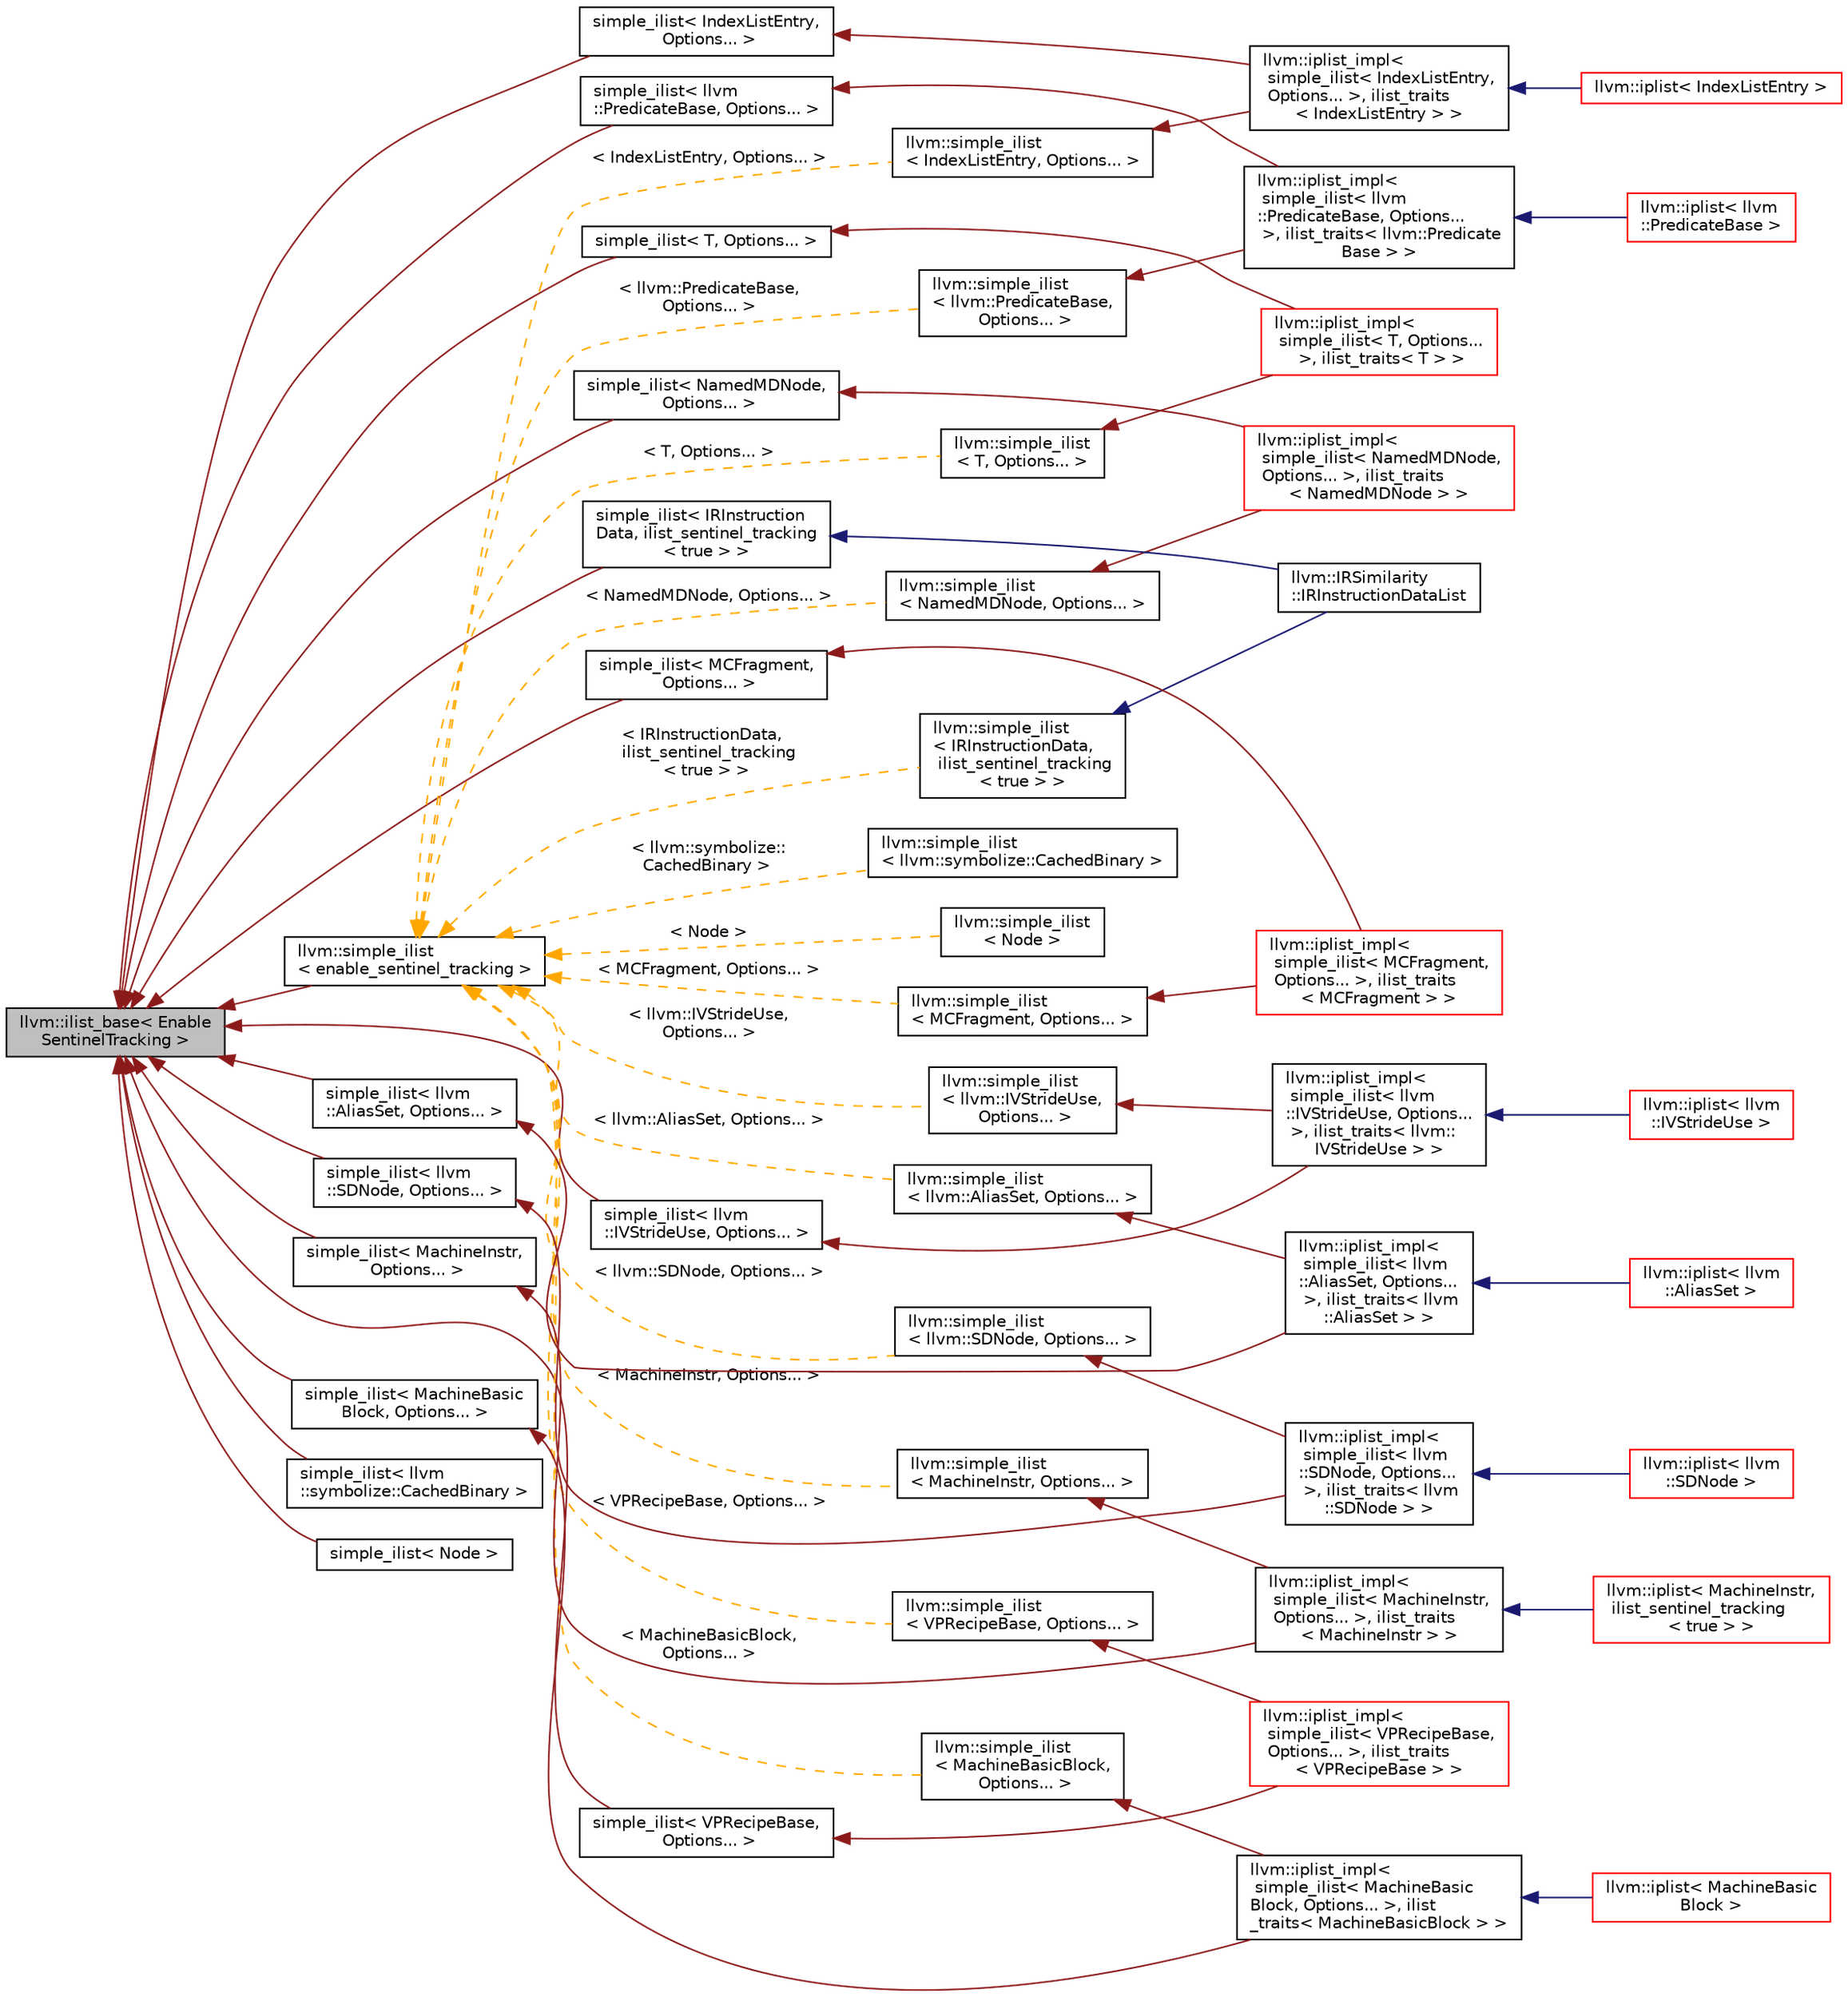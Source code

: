 digraph "llvm::ilist_base&lt; EnableSentinelTracking &gt;"
{
 // LATEX_PDF_SIZE
  bgcolor="transparent";
  edge [fontname="Helvetica",fontsize="10",labelfontname="Helvetica",labelfontsize="10"];
  node [fontname="Helvetica",fontsize="10",shape=record];
  rankdir="LR";
  Node1 [label="llvm::ilist_base\< Enable\lSentinelTracking \>",height=0.2,width=0.4,color="black", fillcolor="grey75", style="filled", fontcolor="black",tooltip="Implementations of list algorithms using ilist_node_base."];
  Node1 -> Node2 [dir="back",color="firebrick4",fontsize="10",style="solid",fontname="Helvetica"];
  Node2 [label="llvm::simple_ilist\l\< enable_sentinel_tracking \>",height=0.2,width=0.4,color="black",URL="$classllvm_1_1simple__ilist.html",tooltip="A simple intrusive list implementation."];
  Node2 -> Node3 [dir="back",color="orange",fontsize="10",style="dashed",label=" \< MCFragment, Options... \>" ,fontname="Helvetica"];
  Node3 [label="llvm::simple_ilist\l\< MCFragment, Options... \>",height=0.2,width=0.4,color="black",URL="$classllvm_1_1simple__ilist.html",tooltip=" "];
  Node3 -> Node4 [dir="back",color="firebrick4",fontsize="10",style="solid",fontname="Helvetica"];
  Node4 [label="llvm::iplist_impl\<\l simple_ilist\< MCFragment,\l Options... \>, ilist_traits\l\< MCFragment \> \>",height=0.2,width=0.4,color="red",URL="$classllvm_1_1iplist__impl.html",tooltip=" "];
  Node2 -> Node6 [dir="back",color="orange",fontsize="10",style="dashed",label=" \< Node \>" ,fontname="Helvetica"];
  Node6 [label="llvm::simple_ilist\l\< Node \>",height=0.2,width=0.4,color="black",URL="$classllvm_1_1simple__ilist.html",tooltip=" "];
  Node2 -> Node7 [dir="back",color="orange",fontsize="10",style="dashed",label=" \< IndexListEntry, Options... \>" ,fontname="Helvetica"];
  Node7 [label="llvm::simple_ilist\l\< IndexListEntry, Options... \>",height=0.2,width=0.4,color="black",URL="$classllvm_1_1simple__ilist.html",tooltip=" "];
  Node7 -> Node8 [dir="back",color="firebrick4",fontsize="10",style="solid",fontname="Helvetica"];
  Node8 [label="llvm::iplist_impl\<\l simple_ilist\< IndexListEntry,\l Options... \>, ilist_traits\l\< IndexListEntry \> \>",height=0.2,width=0.4,color="black",URL="$classllvm_1_1iplist__impl.html",tooltip=" "];
  Node8 -> Node9 [dir="back",color="midnightblue",fontsize="10",style="solid",fontname="Helvetica"];
  Node9 [label="llvm::iplist\< IndexListEntry \>",height=0.2,width=0.4,color="red",URL="$classllvm_1_1iplist.html",tooltip=" "];
  Node2 -> Node10 [dir="back",color="orange",fontsize="10",style="dashed",label=" \< llvm::PredicateBase,\l Options... \>" ,fontname="Helvetica"];
  Node10 [label="llvm::simple_ilist\l\< llvm::PredicateBase,\l Options... \>",height=0.2,width=0.4,color="black",URL="$classllvm_1_1simple__ilist.html",tooltip=" "];
  Node10 -> Node11 [dir="back",color="firebrick4",fontsize="10",style="solid",fontname="Helvetica"];
  Node11 [label="llvm::iplist_impl\<\l simple_ilist\< llvm\l::PredicateBase, Options...\l \>, ilist_traits\< llvm::Predicate\lBase \> \>",height=0.2,width=0.4,color="black",URL="$classllvm_1_1iplist__impl.html",tooltip=" "];
  Node11 -> Node12 [dir="back",color="midnightblue",fontsize="10",style="solid",fontname="Helvetica"];
  Node12 [label="llvm::iplist\< llvm\l::PredicateBase \>",height=0.2,width=0.4,color="red",URL="$classllvm_1_1iplist.html",tooltip=" "];
  Node2 -> Node13 [dir="back",color="orange",fontsize="10",style="dashed",label=" \< T, Options... \>" ,fontname="Helvetica"];
  Node13 [label="llvm::simple_ilist\l\< T, Options... \>",height=0.2,width=0.4,color="black",URL="$classllvm_1_1simple__ilist.html",tooltip=" "];
  Node13 -> Node14 [dir="back",color="firebrick4",fontsize="10",style="solid",fontname="Helvetica"];
  Node14 [label="llvm::iplist_impl\<\l simple_ilist\< T, Options...\l \>, ilist_traits\< T \> \>",height=0.2,width=0.4,color="red",URL="$classllvm_1_1iplist__impl.html",tooltip=" "];
  Node2 -> Node23 [dir="back",color="orange",fontsize="10",style="dashed",label=" \< IRInstructionData,\l ilist_sentinel_tracking\l\< true \> \>" ,fontname="Helvetica"];
  Node23 [label="llvm::simple_ilist\l\< IRInstructionData,\l ilist_sentinel_tracking\l\< true \> \>",height=0.2,width=0.4,color="black",URL="$classllvm_1_1simple__ilist.html",tooltip=" "];
  Node23 -> Node24 [dir="back",color="midnightblue",fontsize="10",style="solid",fontname="Helvetica"];
  Node24 [label="llvm::IRSimilarity\l::IRInstructionDataList",height=0.2,width=0.4,color="black",URL="$structllvm_1_1IRSimilarity_1_1IRInstructionDataList.html",tooltip=" "];
  Node2 -> Node25 [dir="back",color="orange",fontsize="10",style="dashed",label=" \< NamedMDNode, Options... \>" ,fontname="Helvetica"];
  Node25 [label="llvm::simple_ilist\l\< NamedMDNode, Options... \>",height=0.2,width=0.4,color="black",URL="$classllvm_1_1simple__ilist.html",tooltip=" "];
  Node25 -> Node26 [dir="back",color="firebrick4",fontsize="10",style="solid",fontname="Helvetica"];
  Node26 [label="llvm::iplist_impl\<\l simple_ilist\< NamedMDNode,\l Options... \>, ilist_traits\l\< NamedMDNode \> \>",height=0.2,width=0.4,color="red",URL="$classllvm_1_1iplist__impl.html",tooltip=" "];
  Node2 -> Node27 [dir="back",color="orange",fontsize="10",style="dashed",label=" \< llvm::symbolize::\lCachedBinary \>" ,fontname="Helvetica"];
  Node27 [label="llvm::simple_ilist\l\< llvm::symbolize::CachedBinary \>",height=0.2,width=0.4,color="black",URL="$classllvm_1_1simple__ilist.html",tooltip=" "];
  Node2 -> Node28 [dir="back",color="orange",fontsize="10",style="dashed",label=" \< llvm::IVStrideUse,\l Options... \>" ,fontname="Helvetica"];
  Node28 [label="llvm::simple_ilist\l\< llvm::IVStrideUse,\l Options... \>",height=0.2,width=0.4,color="black",URL="$classllvm_1_1simple__ilist.html",tooltip=" "];
  Node28 -> Node29 [dir="back",color="firebrick4",fontsize="10",style="solid",fontname="Helvetica"];
  Node29 [label="llvm::iplist_impl\<\l simple_ilist\< llvm\l::IVStrideUse, Options...\l \>, ilist_traits\< llvm::\lIVStrideUse \> \>",height=0.2,width=0.4,color="black",URL="$classllvm_1_1iplist__impl.html",tooltip=" "];
  Node29 -> Node16 [dir="back",color="midnightblue",fontsize="10",style="solid",fontname="Helvetica"];
  Node16 [label="llvm::iplist\< llvm\l::IVStrideUse \>",height=0.2,width=0.4,color="red",URL="$classllvm_1_1iplist.html",tooltip=" "];
  Node2 -> Node30 [dir="back",color="orange",fontsize="10",style="dashed",label=" \< VPRecipeBase, Options... \>" ,fontname="Helvetica"];
  Node30 [label="llvm::simple_ilist\l\< VPRecipeBase, Options... \>",height=0.2,width=0.4,color="black",URL="$classllvm_1_1simple__ilist.html",tooltip=" "];
  Node30 -> Node31 [dir="back",color="firebrick4",fontsize="10",style="solid",fontname="Helvetica"];
  Node31 [label="llvm::iplist_impl\<\l simple_ilist\< VPRecipeBase,\l Options... \>, ilist_traits\l\< VPRecipeBase \> \>",height=0.2,width=0.4,color="red",URL="$classllvm_1_1iplist__impl.html",tooltip=" "];
  Node2 -> Node32 [dir="back",color="orange",fontsize="10",style="dashed",label=" \< MachineBasicBlock,\l Options... \>" ,fontname="Helvetica"];
  Node32 [label="llvm::simple_ilist\l\< MachineBasicBlock,\l Options... \>",height=0.2,width=0.4,color="black",URL="$classllvm_1_1simple__ilist.html",tooltip=" "];
  Node32 -> Node33 [dir="back",color="firebrick4",fontsize="10",style="solid",fontname="Helvetica"];
  Node33 [label="llvm::iplist_impl\<\l simple_ilist\< MachineBasic\lBlock, Options... \>, ilist\l_traits\< MachineBasicBlock \> \>",height=0.2,width=0.4,color="black",URL="$classllvm_1_1iplist__impl.html",tooltip=" "];
  Node33 -> Node18 [dir="back",color="midnightblue",fontsize="10",style="solid",fontname="Helvetica"];
  Node18 [label="llvm::iplist\< MachineBasic\lBlock \>",height=0.2,width=0.4,color="red",URL="$classllvm_1_1iplist.html",tooltip=" "];
  Node2 -> Node34 [dir="back",color="orange",fontsize="10",style="dashed",label=" \< llvm::SDNode, Options... \>" ,fontname="Helvetica"];
  Node34 [label="llvm::simple_ilist\l\< llvm::SDNode, Options... \>",height=0.2,width=0.4,color="black",URL="$classllvm_1_1simple__ilist.html",tooltip=" "];
  Node34 -> Node35 [dir="back",color="firebrick4",fontsize="10",style="solid",fontname="Helvetica"];
  Node35 [label="llvm::iplist_impl\<\l simple_ilist\< llvm\l::SDNode, Options...\l \>, ilist_traits\< llvm\l::SDNode \> \>",height=0.2,width=0.4,color="black",URL="$classllvm_1_1iplist__impl.html",tooltip=" "];
  Node35 -> Node17 [dir="back",color="midnightblue",fontsize="10",style="solid",fontname="Helvetica"];
  Node17 [label="llvm::iplist\< llvm\l::SDNode \>",height=0.2,width=0.4,color="red",URL="$classllvm_1_1iplist.html",tooltip=" "];
  Node2 -> Node36 [dir="back",color="orange",fontsize="10",style="dashed",label=" \< llvm::AliasSet, Options... \>" ,fontname="Helvetica"];
  Node36 [label="llvm::simple_ilist\l\< llvm::AliasSet, Options... \>",height=0.2,width=0.4,color="black",URL="$classllvm_1_1simple__ilist.html",tooltip=" "];
  Node36 -> Node37 [dir="back",color="firebrick4",fontsize="10",style="solid",fontname="Helvetica"];
  Node37 [label="llvm::iplist_impl\<\l simple_ilist\< llvm\l::AliasSet, Options...\l \>, ilist_traits\< llvm\l::AliasSet \> \>",height=0.2,width=0.4,color="black",URL="$classllvm_1_1iplist__impl.html",tooltip=" "];
  Node37 -> Node20 [dir="back",color="midnightblue",fontsize="10",style="solid",fontname="Helvetica"];
  Node20 [label="llvm::iplist\< llvm\l::AliasSet \>",height=0.2,width=0.4,color="red",URL="$classllvm_1_1iplist.html",tooltip=" "];
  Node2 -> Node38 [dir="back",color="orange",fontsize="10",style="dashed",label=" \< MachineInstr, Options... \>" ,fontname="Helvetica"];
  Node38 [label="llvm::simple_ilist\l\< MachineInstr, Options... \>",height=0.2,width=0.4,color="black",URL="$classllvm_1_1simple__ilist.html",tooltip=" "];
  Node38 -> Node39 [dir="back",color="firebrick4",fontsize="10",style="solid",fontname="Helvetica"];
  Node39 [label="llvm::iplist_impl\<\l simple_ilist\< MachineInstr,\l Options... \>, ilist_traits\l\< MachineInstr \> \>",height=0.2,width=0.4,color="black",URL="$classllvm_1_1iplist__impl.html",tooltip=" "];
  Node39 -> Node19 [dir="back",color="midnightblue",fontsize="10",style="solid",fontname="Helvetica"];
  Node19 [label="llvm::iplist\< MachineInstr,\l ilist_sentinel_tracking\l\< true \> \>",height=0.2,width=0.4,color="red",URL="$classllvm_1_1iplist.html",tooltip=" "];
  Node1 -> Node40 [dir="back",color="firebrick4",fontsize="10",style="solid",fontname="Helvetica"];
  Node40 [label="simple_ilist\< IndexListEntry,\l Options... \>",height=0.2,width=0.4,color="black",URL="$classllvm_1_1simple__ilist.html",tooltip=" "];
  Node40 -> Node8 [dir="back",color="firebrick4",fontsize="10",style="solid",fontname="Helvetica"];
  Node1 -> Node41 [dir="back",color="firebrick4",fontsize="10",style="solid",fontname="Helvetica"];
  Node41 [label="simple_ilist\< IRInstruction\lData, ilist_sentinel_tracking\l\< true \> \>",height=0.2,width=0.4,color="black",URL="$classllvm_1_1simple__ilist.html",tooltip=" "];
  Node41 -> Node24 [dir="back",color="midnightblue",fontsize="10",style="solid",fontname="Helvetica"];
  Node1 -> Node42 [dir="back",color="firebrick4",fontsize="10",style="solid",fontname="Helvetica"];
  Node42 [label="simple_ilist\< llvm\l::AliasSet, Options... \>",height=0.2,width=0.4,color="black",URL="$classllvm_1_1simple__ilist.html",tooltip=" "];
  Node42 -> Node37 [dir="back",color="firebrick4",fontsize="10",style="solid",fontname="Helvetica"];
  Node1 -> Node43 [dir="back",color="firebrick4",fontsize="10",style="solid",fontname="Helvetica"];
  Node43 [label="simple_ilist\< llvm\l::IVStrideUse, Options... \>",height=0.2,width=0.4,color="black",URL="$classllvm_1_1simple__ilist.html",tooltip=" "];
  Node43 -> Node29 [dir="back",color="firebrick4",fontsize="10",style="solid",fontname="Helvetica"];
  Node1 -> Node44 [dir="back",color="firebrick4",fontsize="10",style="solid",fontname="Helvetica"];
  Node44 [label="simple_ilist\< llvm\l::PredicateBase, Options... \>",height=0.2,width=0.4,color="black",URL="$classllvm_1_1simple__ilist.html",tooltip=" "];
  Node44 -> Node11 [dir="back",color="firebrick4",fontsize="10",style="solid",fontname="Helvetica"];
  Node1 -> Node45 [dir="back",color="firebrick4",fontsize="10",style="solid",fontname="Helvetica"];
  Node45 [label="simple_ilist\< llvm\l::SDNode, Options... \>",height=0.2,width=0.4,color="black",URL="$classllvm_1_1simple__ilist.html",tooltip=" "];
  Node45 -> Node35 [dir="back",color="firebrick4",fontsize="10",style="solid",fontname="Helvetica"];
  Node1 -> Node46 [dir="back",color="firebrick4",fontsize="10",style="solid",fontname="Helvetica"];
  Node46 [label="simple_ilist\< llvm\l::symbolize::CachedBinary \>",height=0.2,width=0.4,color="black",URL="$classllvm_1_1simple__ilist.html",tooltip=" "];
  Node1 -> Node47 [dir="back",color="firebrick4",fontsize="10",style="solid",fontname="Helvetica"];
  Node47 [label="simple_ilist\< MachineBasic\lBlock, Options... \>",height=0.2,width=0.4,color="black",URL="$classllvm_1_1simple__ilist.html",tooltip=" "];
  Node47 -> Node33 [dir="back",color="firebrick4",fontsize="10",style="solid",fontname="Helvetica"];
  Node1 -> Node48 [dir="back",color="firebrick4",fontsize="10",style="solid",fontname="Helvetica"];
  Node48 [label="simple_ilist\< MachineInstr,\l Options... \>",height=0.2,width=0.4,color="black",URL="$classllvm_1_1simple__ilist.html",tooltip=" "];
  Node48 -> Node39 [dir="back",color="firebrick4",fontsize="10",style="solid",fontname="Helvetica"];
  Node1 -> Node49 [dir="back",color="firebrick4",fontsize="10",style="solid",fontname="Helvetica"];
  Node49 [label="simple_ilist\< MCFragment,\l Options... \>",height=0.2,width=0.4,color="black",URL="$classllvm_1_1simple__ilist.html",tooltip=" "];
  Node49 -> Node4 [dir="back",color="firebrick4",fontsize="10",style="solid",fontname="Helvetica"];
  Node1 -> Node50 [dir="back",color="firebrick4",fontsize="10",style="solid",fontname="Helvetica"];
  Node50 [label="simple_ilist\< NamedMDNode,\l Options... \>",height=0.2,width=0.4,color="black",URL="$classllvm_1_1simple__ilist.html",tooltip=" "];
  Node50 -> Node26 [dir="back",color="firebrick4",fontsize="10",style="solid",fontname="Helvetica"];
  Node1 -> Node51 [dir="back",color="firebrick4",fontsize="10",style="solid",fontname="Helvetica"];
  Node51 [label="simple_ilist\< Node \>",height=0.2,width=0.4,color="black",URL="$classllvm_1_1simple__ilist.html",tooltip=" "];
  Node1 -> Node52 [dir="back",color="firebrick4",fontsize="10",style="solid",fontname="Helvetica"];
  Node52 [label="simple_ilist\< T, Options... \>",height=0.2,width=0.4,color="black",URL="$classllvm_1_1simple__ilist.html",tooltip=" "];
  Node52 -> Node14 [dir="back",color="firebrick4",fontsize="10",style="solid",fontname="Helvetica"];
  Node1 -> Node53 [dir="back",color="firebrick4",fontsize="10",style="solid",fontname="Helvetica"];
  Node53 [label="simple_ilist\< VPRecipeBase,\l Options... \>",height=0.2,width=0.4,color="black",URL="$classllvm_1_1simple__ilist.html",tooltip=" "];
  Node53 -> Node31 [dir="back",color="firebrick4",fontsize="10",style="solid",fontname="Helvetica"];
}
